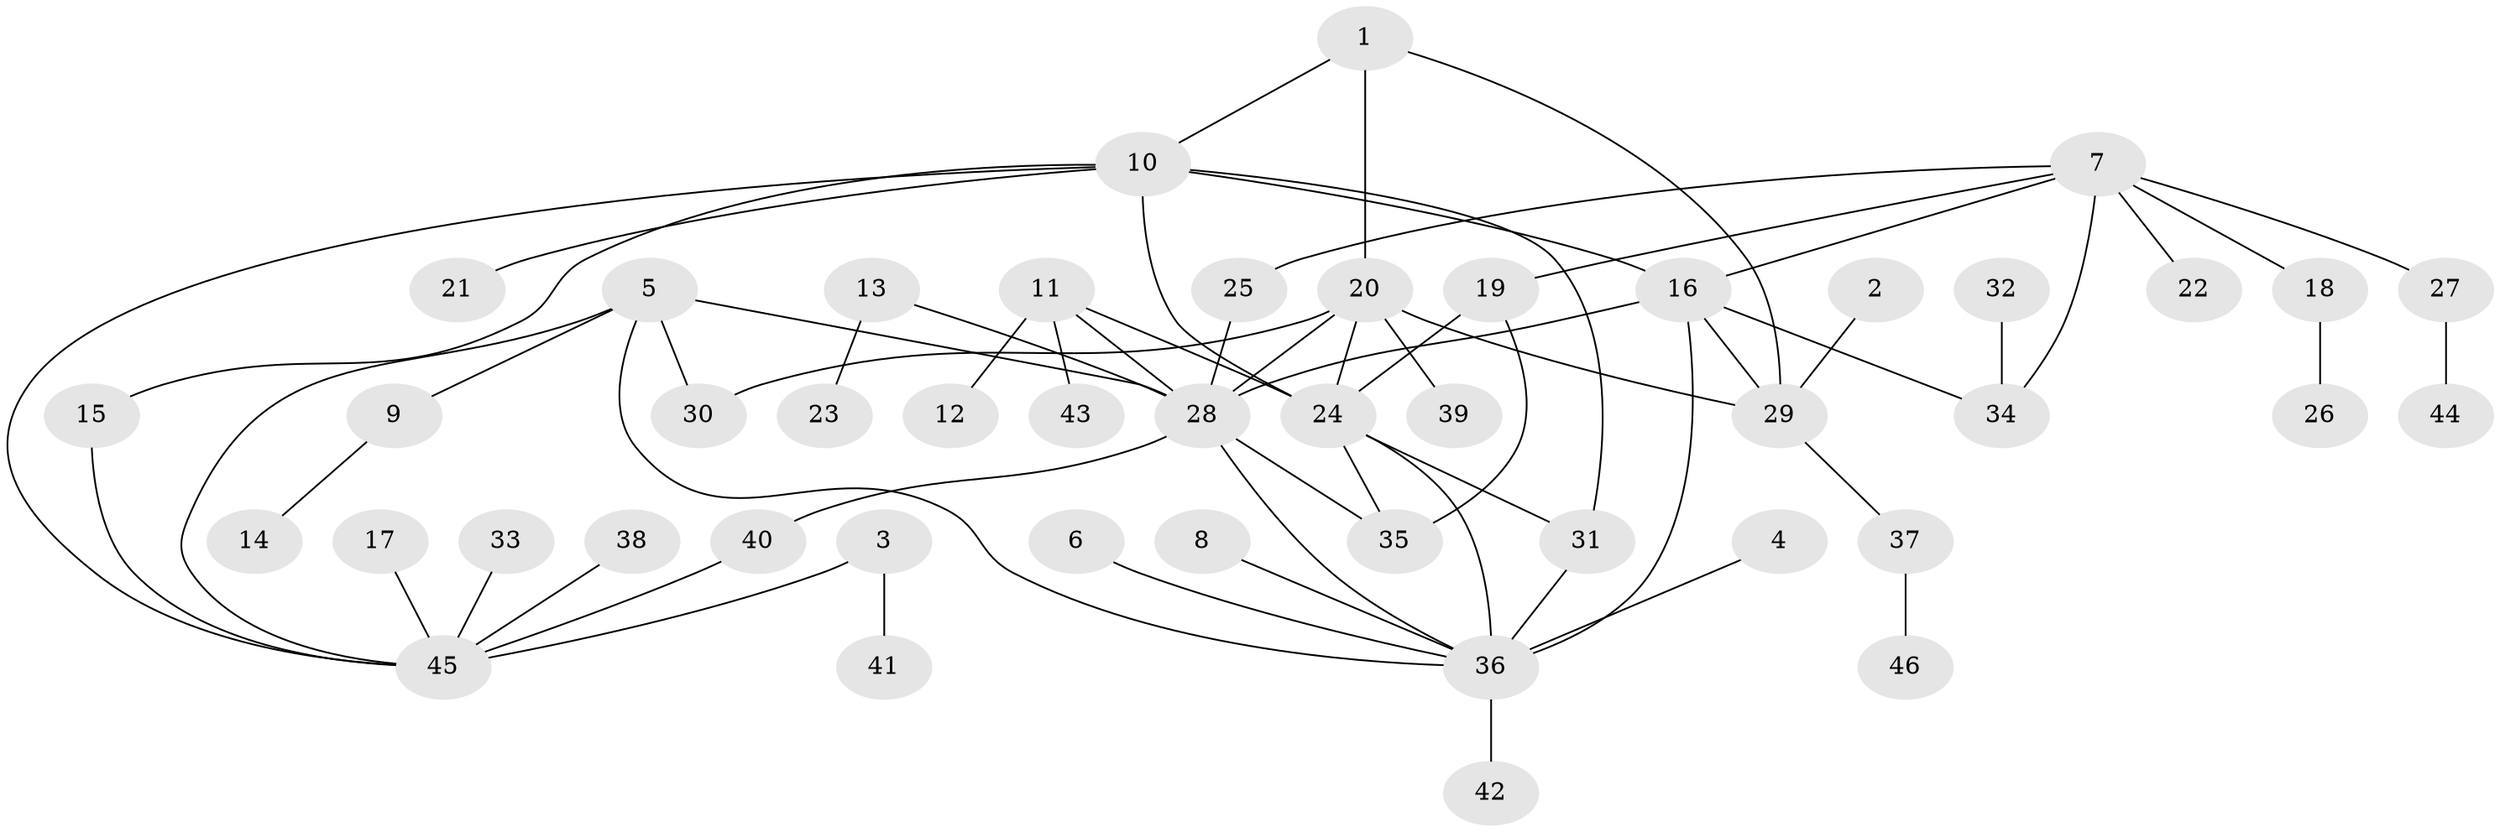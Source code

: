 // original degree distribution, {7: 0.046153846153846156, 8: 0.03076923076923077, 4: 0.06153846153846154, 6: 0.03076923076923077, 3: 0.06153846153846154, 10: 0.015384615384615385, 9: 0.03076923076923077, 1: 0.47692307692307695, 2: 0.24615384615384617}
// Generated by graph-tools (version 1.1) at 2025/37/03/04/25 23:37:49]
// undirected, 46 vertices, 64 edges
graph export_dot {
  node [color=gray90,style=filled];
  1;
  2;
  3;
  4;
  5;
  6;
  7;
  8;
  9;
  10;
  11;
  12;
  13;
  14;
  15;
  16;
  17;
  18;
  19;
  20;
  21;
  22;
  23;
  24;
  25;
  26;
  27;
  28;
  29;
  30;
  31;
  32;
  33;
  34;
  35;
  36;
  37;
  38;
  39;
  40;
  41;
  42;
  43;
  44;
  45;
  46;
  1 -- 10 [weight=1.0];
  1 -- 20 [weight=1.0];
  1 -- 29 [weight=1.0];
  2 -- 29 [weight=1.0];
  3 -- 41 [weight=1.0];
  3 -- 45 [weight=1.0];
  4 -- 36 [weight=1.0];
  5 -- 9 [weight=1.0];
  5 -- 28 [weight=1.0];
  5 -- 30 [weight=1.0];
  5 -- 36 [weight=1.0];
  5 -- 45 [weight=1.0];
  6 -- 36 [weight=1.0];
  7 -- 16 [weight=1.0];
  7 -- 18 [weight=1.0];
  7 -- 19 [weight=1.0];
  7 -- 22 [weight=1.0];
  7 -- 25 [weight=1.0];
  7 -- 27 [weight=1.0];
  7 -- 34 [weight=1.0];
  8 -- 36 [weight=1.0];
  9 -- 14 [weight=1.0];
  10 -- 15 [weight=1.0];
  10 -- 16 [weight=1.0];
  10 -- 21 [weight=1.0];
  10 -- 24 [weight=1.0];
  10 -- 31 [weight=1.0];
  10 -- 45 [weight=1.0];
  11 -- 12 [weight=1.0];
  11 -- 24 [weight=1.0];
  11 -- 28 [weight=1.0];
  11 -- 43 [weight=1.0];
  13 -- 23 [weight=1.0];
  13 -- 28 [weight=1.0];
  15 -- 45 [weight=1.0];
  16 -- 28 [weight=1.0];
  16 -- 29 [weight=1.0];
  16 -- 34 [weight=1.0];
  16 -- 36 [weight=2.0];
  17 -- 45 [weight=1.0];
  18 -- 26 [weight=1.0];
  19 -- 24 [weight=1.0];
  19 -- 35 [weight=1.0];
  20 -- 24 [weight=1.0];
  20 -- 28 [weight=1.0];
  20 -- 29 [weight=1.0];
  20 -- 30 [weight=1.0];
  20 -- 39 [weight=1.0];
  24 -- 31 [weight=1.0];
  24 -- 35 [weight=1.0];
  24 -- 36 [weight=1.0];
  25 -- 28 [weight=1.0];
  27 -- 44 [weight=1.0];
  28 -- 35 [weight=1.0];
  28 -- 36 [weight=1.0];
  28 -- 40 [weight=1.0];
  29 -- 37 [weight=1.0];
  31 -- 36 [weight=1.0];
  32 -- 34 [weight=1.0];
  33 -- 45 [weight=1.0];
  36 -- 42 [weight=1.0];
  37 -- 46 [weight=1.0];
  38 -- 45 [weight=1.0];
  40 -- 45 [weight=1.0];
}
